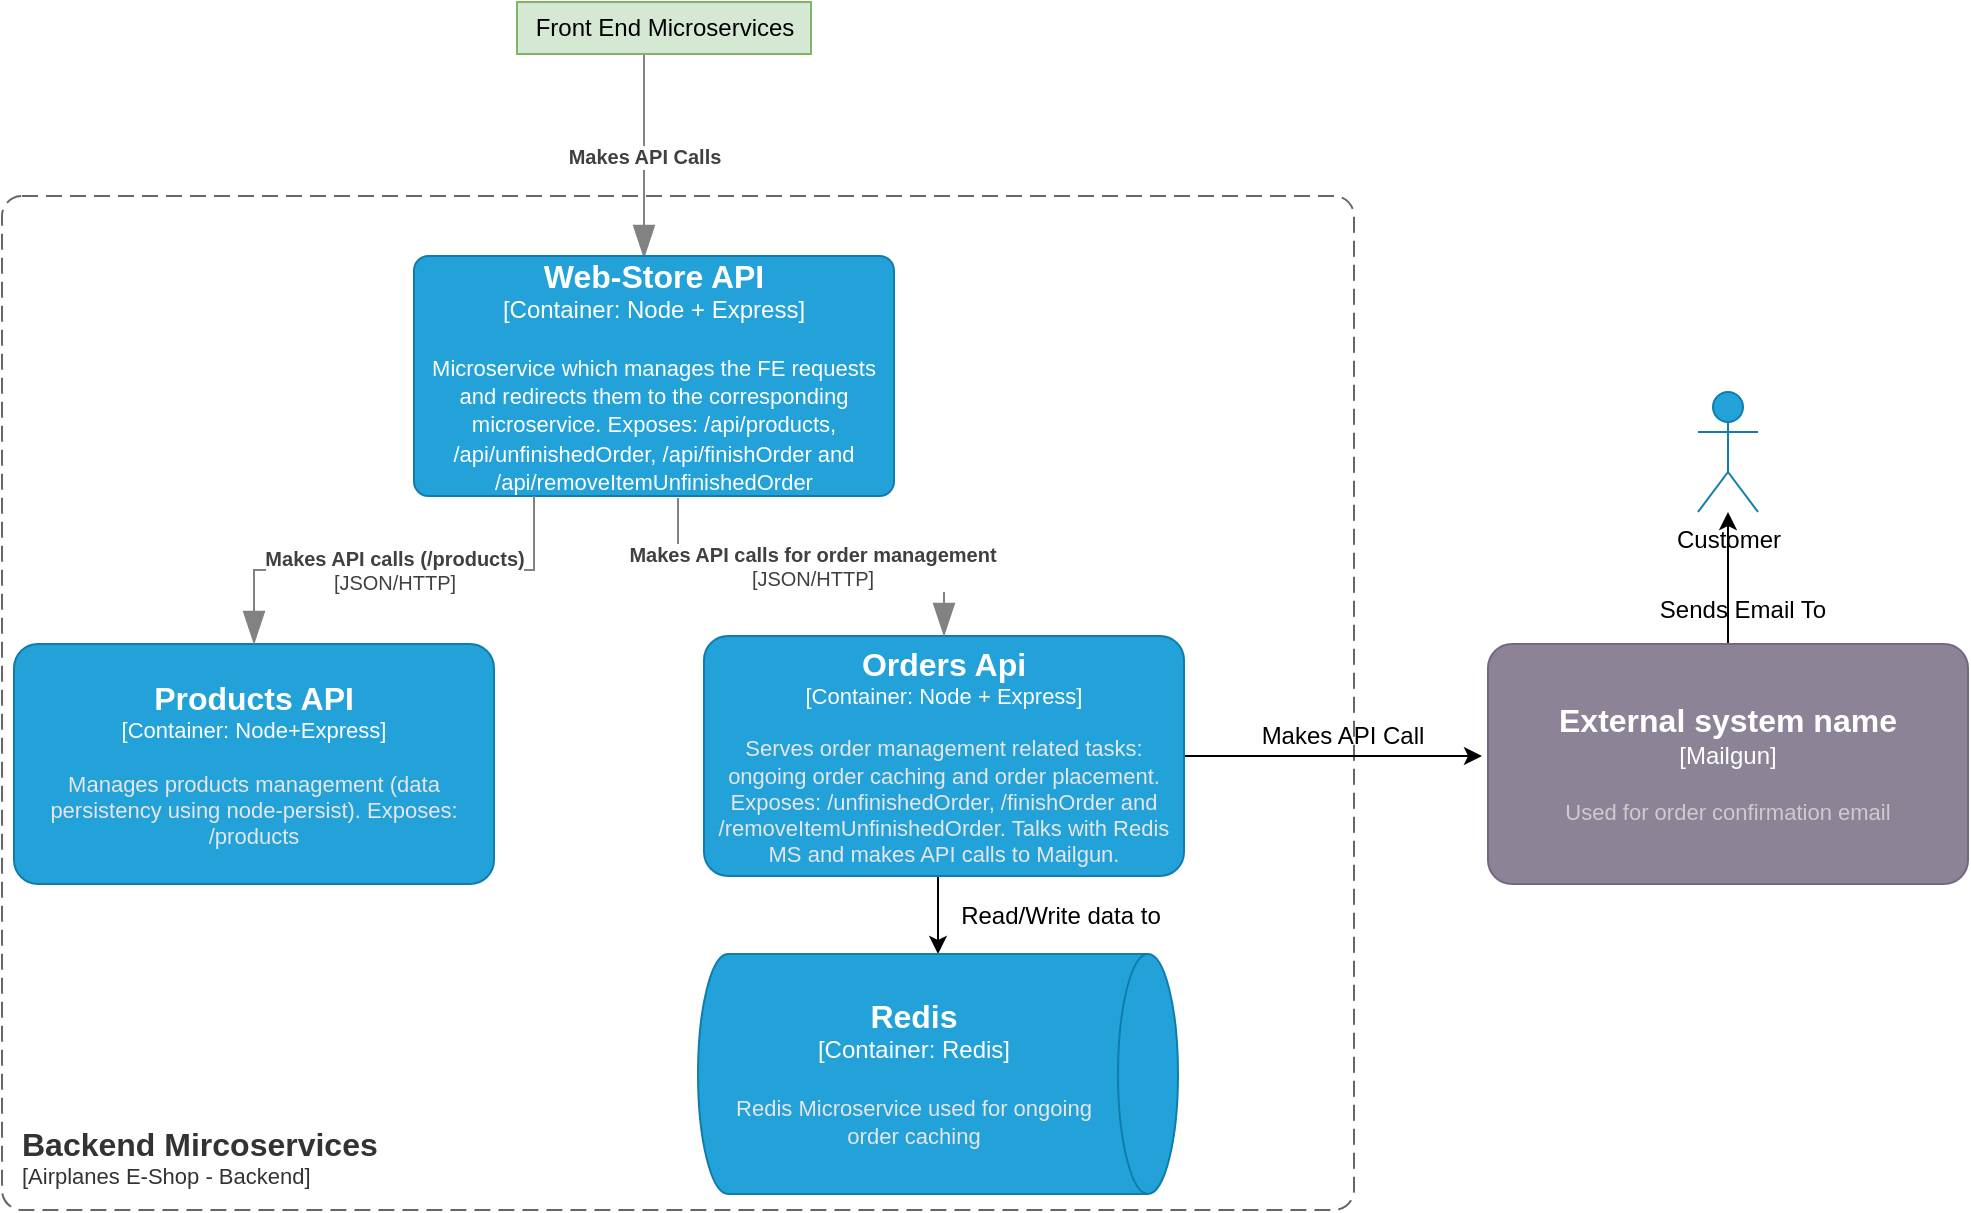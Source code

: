 <mxfile version="20.8.18" type="device"><diagram name="Page-1" id="XqO03qJUD5AJ7aH6aAOU"><mxGraphModel dx="1304" dy="724" grid="0" gridSize="10" guides="1" tooltips="1" connect="1" arrows="1" fold="1" page="0" pageScale="1" pageWidth="1100" pageHeight="850" math="0" shadow="0"><root><mxCell id="0"/><mxCell id="1" parent="0"/><object placeholders="1" c4Name="Backend Mircoservices" c4Type="ContainerScopeBoundary" c4Application="Airplanes E-Shop - Backend" label="&lt;font style=&quot;font-size: 16px&quot;&gt;&lt;b&gt;&lt;div style=&quot;text-align: left&quot;&gt;%c4Name%&lt;/div&gt;&lt;/b&gt;&lt;/font&gt;&lt;div style=&quot;text-align: left&quot;&gt;[%c4Application%]&lt;/div&gt;" id="ca1ssNCnEsyJC2mT55Ee-1"><mxCell style="rounded=1;fontSize=11;whiteSpace=wrap;html=1;dashed=1;arcSize=20;fillColor=none;strokeColor=#666666;fontColor=#333333;labelBackgroundColor=none;align=left;verticalAlign=bottom;labelBorderColor=none;spacingTop=0;spacing=10;dashPattern=8 4;metaEdit=1;rotatable=0;perimeter=rectanglePerimeter;noLabel=0;labelPadding=0;allowArrows=0;connectable=0;expand=0;recursiveResize=0;editable=1;pointerEvents=0;absoluteArcSize=1;points=[[0.25,0,0],[0.5,0,0],[0.75,0,0],[1,0.25,0],[1,0.5,0],[1,0.75,0],[0.75,1,0],[0.5,1,0],[0.25,1,0],[0,0.75,0],[0,0.5,0],[0,0.25,0]];" vertex="1" parent="1"><mxGeometry x="165" y="178" width="676" height="507" as="geometry"/></mxCell></object><object placeholders="1" c4Type="Relationship" c4Description="Makes API Calls" label="&lt;div style=&quot;text-align: left&quot;&gt;&lt;div style=&quot;text-align: center&quot;&gt;&lt;b&gt;%c4Description%&lt;/b&gt;&lt;/div&gt;" id="ca1ssNCnEsyJC2mT55Ee-4"><mxCell style="endArrow=blockThin;html=1;fontSize=10;fontColor=#404040;strokeWidth=1;endFill=1;strokeColor=#828282;elbow=vertical;metaEdit=1;endSize=14;startSize=14;jumpStyle=arc;jumpSize=16;rounded=0;edgeStyle=orthogonalEdgeStyle;startArrow=none;" edge="1" parent="1" source="ca1ssNCnEsyJC2mT55Ee-7"><mxGeometry width="240" relative="1" as="geometry"><mxPoint x="498" y="102" as="sourcePoint"/><mxPoint x="486" y="209" as="targetPoint"/><Array as="points"><mxPoint x="486" y="130"/><mxPoint x="486" y="130"/></Array></mxGeometry></mxCell></object><object placeholders="1" c4Name="Web-Store API" c4Type="Container" c4Technology="Node + Express" c4Description="Microservice which manages the FE requests and redirects them to the corresponding microservice. Exposes: /api/products, /api/unfinishedOrder, /api/finishOrder and /api/removeItemUnfinishedOrder" label="&lt;font style=&quot;font-size: 16px&quot;&gt;&lt;b&gt;%c4Name%&lt;/b&gt;&lt;/font&gt;&lt;div&gt;[%c4Type%: %c4Technology%]&lt;/div&gt;&lt;br&gt;&lt;div&gt;&lt;font style=&quot;font-size: 11px&quot;&gt;%c4Description%&lt;/font&gt;&lt;/div&gt;" id="ca1ssNCnEsyJC2mT55Ee-6"><mxCell style="rounded=1;whiteSpace=wrap;html=1;labelBackgroundColor=none;fillColor=#23A2D9;fontColor=#ffffff;align=center;arcSize=6;strokeColor=#0E7DAD;metaEdit=1;resizable=0;points=[[0.25,0,0],[0.5,0,0],[0.75,0,0],[1,0.25,0],[1,0.5,0],[1,0.75,0],[0.75,1,0],[0.5,1,0],[0.25,1,0],[0,0.75,0],[0,0.5,0],[0,0.25,0]];" vertex="1" parent="1"><mxGeometry x="371" y="208" width="240" height="120" as="geometry"/></mxCell></object><mxCell id="ca1ssNCnEsyJC2mT55Ee-8" value="" style="endArrow=none;html=1;fontSize=10;fontColor=#404040;strokeWidth=1;endFill=1;strokeColor=#828282;elbow=vertical;metaEdit=1;endSize=14;startSize=14;jumpStyle=arc;jumpSize=16;rounded=0;edgeStyle=orthogonalEdgeStyle;" edge="1" parent="1" target="ca1ssNCnEsyJC2mT55Ee-7"><mxGeometry width="240" relative="1" as="geometry"><mxPoint x="498" y="102" as="sourcePoint"/><mxPoint x="486" y="209" as="targetPoint"/></mxGeometry></mxCell><mxCell id="ca1ssNCnEsyJC2mT55Ee-7" value="Front End Microservices" style="text;html=1;align=center;verticalAlign=middle;resizable=0;points=[];autosize=1;strokeColor=#82b366;fillColor=#d5e8d4;" vertex="1" parent="1"><mxGeometry x="422.5" y="81" width="147" height="26" as="geometry"/></mxCell><object placeholders="1" c4Name="Products API" c4Type="Container" c4Technology="Node+Express" c4Description="Manages products management (data persistency using node-persist). Exposes: /products" label="&lt;font style=&quot;font-size: 16px&quot;&gt;&lt;b&gt;%c4Name%&lt;/b&gt;&lt;/font&gt;&lt;div&gt;[%c4Type%: %c4Technology%]&lt;/div&gt;&lt;br&gt;&lt;div&gt;&lt;font style=&quot;font-size: 11px&quot;&gt;&lt;font color=&quot;#E6E6E6&quot;&gt;%c4Description%&lt;/font&gt;&lt;/div&gt;" id="ca1ssNCnEsyJC2mT55Ee-9"><mxCell style="rounded=1;whiteSpace=wrap;html=1;fontSize=11;labelBackgroundColor=none;fillColor=#23A2D9;fontColor=#ffffff;align=center;arcSize=10;strokeColor=#0E7DAD;metaEdit=1;resizable=0;points=[[0.25,0,0],[0.5,0,0],[0.75,0,0],[1,0.25,0],[1,0.5,0],[1,0.75,0],[0.75,1,0],[0.5,1,0],[0.25,1,0],[0,0.75,0],[0,0.5,0],[0,0.25,0]];" vertex="1" parent="1"><mxGeometry x="171" y="402" width="240" height="120" as="geometry"/></mxCell></object><object placeholders="1" c4Type="Relationship" c4Technology="JSON/HTTP" c4Description="Makes API calls (/products)" label="&lt;div style=&quot;text-align: left&quot;&gt;&lt;div style=&quot;text-align: center&quot;&gt;&lt;b&gt;%c4Description%&lt;/b&gt;&lt;/div&gt;&lt;div style=&quot;text-align: center&quot;&gt;[%c4Technology%]&lt;/div&gt;&lt;/div&gt;" id="ca1ssNCnEsyJC2mT55Ee-10"><mxCell style="endArrow=blockThin;html=1;fontSize=10;fontColor=#404040;strokeWidth=1;endFill=1;strokeColor=#828282;elbow=vertical;metaEdit=1;endSize=14;startSize=14;jumpStyle=arc;jumpSize=16;rounded=0;edgeStyle=orthogonalEdgeStyle;exitX=0.25;exitY=1;exitDx=0;exitDy=0;exitPerimeter=0;" edge="1" parent="1" source="ca1ssNCnEsyJC2mT55Ee-6" target="ca1ssNCnEsyJC2mT55Ee-9"><mxGeometry width="240" relative="1" as="geometry"><mxPoint x="417" y="425" as="sourcePoint"/><mxPoint x="657" y="425" as="targetPoint"/></mxGeometry></mxCell></object><mxCell id="ca1ssNCnEsyJC2mT55Ee-16" style="edgeStyle=orthogonalEdgeStyle;rounded=0;orthogonalLoop=1;jettySize=auto;html=1;exitX=1;exitY=0.5;exitDx=0;exitDy=0;exitPerimeter=0;" edge="1" parent="1" source="ca1ssNCnEsyJC2mT55Ee-11"><mxGeometry relative="1" as="geometry"><mxPoint x="905" y="458" as="targetPoint"/></mxGeometry></mxCell><mxCell id="ca1ssNCnEsyJC2mT55Ee-25" style="edgeStyle=orthogonalEdgeStyle;rounded=0;orthogonalLoop=1;jettySize=auto;html=1;exitX=0.5;exitY=1;exitDx=0;exitDy=0;exitPerimeter=0;" edge="1" parent="1" source="ca1ssNCnEsyJC2mT55Ee-11" target="ca1ssNCnEsyJC2mT55Ee-24"><mxGeometry relative="1" as="geometry"><Array as="points"><mxPoint x="633" y="518"/></Array></mxGeometry></mxCell><object placeholders="1" c4Name="Orders Api" c4Type="Container" c4Technology="Node + Express" c4Description="Serves order management related tasks: ongoing order caching and order placement. Exposes: /unfinishedOrder, /finishOrder and /removeItemUnfinishedOrder. Talks with Redis MS and makes API calls to Mailgun." label="&lt;font style=&quot;font-size: 16px&quot;&gt;&lt;b&gt;%c4Name%&lt;/b&gt;&lt;/font&gt;&lt;div&gt;[%c4Type%: %c4Technology%]&lt;/div&gt;&lt;br&gt;&lt;div&gt;&lt;font style=&quot;font-size: 11px&quot;&gt;&lt;font color=&quot;#E6E6E6&quot;&gt;%c4Description%&lt;/font&gt;&lt;/div&gt;" id="ca1ssNCnEsyJC2mT55Ee-11"><mxCell style="rounded=1;whiteSpace=wrap;html=1;fontSize=11;labelBackgroundColor=none;fillColor=#23A2D9;fontColor=#ffffff;align=center;arcSize=10;strokeColor=#0E7DAD;metaEdit=1;resizable=0;points=[[0.25,0,0],[0.5,0,0],[0.75,0,0],[1,0.25,0],[1,0.5,0],[1,0.75,0],[0.75,1,0],[0.5,1,0],[0.25,1,0],[0,0.75,0],[0,0.5,0],[0,0.25,0]];" vertex="1" parent="1"><mxGeometry x="516" y="398" width="240" height="120" as="geometry"/></mxCell></object><object placeholders="1" c4Type="Relationship" c4Technology="JSON/HTTP" c4Description="Makes API calls for order management" label="&lt;div style=&quot;text-align: left&quot;&gt;&lt;div style=&quot;text-align: center&quot;&gt;&lt;b&gt;%c4Description%&lt;/b&gt;&lt;/div&gt;&lt;div style=&quot;text-align: center&quot;&gt;[%c4Technology%]&lt;/div&gt;&lt;/div&gt;" id="ca1ssNCnEsyJC2mT55Ee-13"><mxCell style="endArrow=blockThin;html=1;fontSize=10;fontColor=#404040;strokeWidth=1;endFill=1;strokeColor=#828282;elbow=vertical;metaEdit=1;endSize=14;startSize=14;jumpStyle=arc;jumpSize=16;rounded=0;edgeStyle=orthogonalEdgeStyle;exitX=0.55;exitY=1.008;exitDx=0;exitDy=0;exitPerimeter=0;" edge="1" parent="1" source="ca1ssNCnEsyJC2mT55Ee-6" target="ca1ssNCnEsyJC2mT55Ee-11"><mxGeometry width="240" relative="1" as="geometry"><mxPoint x="506" y="355" as="sourcePoint"/><mxPoint x="744" y="355" as="targetPoint"/></mxGeometry></mxCell></object><mxCell id="ca1ssNCnEsyJC2mT55Ee-22" style="edgeStyle=orthogonalEdgeStyle;rounded=0;orthogonalLoop=1;jettySize=auto;html=1;exitX=0.5;exitY=0;exitDx=0;exitDy=0;exitPerimeter=0;" edge="1" parent="1" source="ca1ssNCnEsyJC2mT55Ee-14" target="ca1ssNCnEsyJC2mT55Ee-19"><mxGeometry relative="1" as="geometry"/></mxCell><object placeholders="1" c4Name="External system name" c4Type="Mailgun" c4Description="Used for order confirmation email" label="&lt;font style=&quot;font-size: 16px&quot;&gt;&lt;b&gt;%c4Name%&lt;/b&gt;&lt;/font&gt;&lt;div&gt;[%c4Type%]&lt;/div&gt;&lt;br&gt;&lt;div&gt;&lt;font style=&quot;font-size: 11px&quot;&gt;&lt;font color=&quot;#cccccc&quot;&gt;%c4Description%&lt;/font&gt;&lt;/div&gt;" id="ca1ssNCnEsyJC2mT55Ee-14"><mxCell style="rounded=1;whiteSpace=wrap;html=1;labelBackgroundColor=none;fillColor=#8C8496;fontColor=#ffffff;align=center;arcSize=10;strokeColor=#736782;metaEdit=1;resizable=0;points=[[0.25,0,0],[0.5,0,0],[0.75,0,0],[1,0.25,0],[1,0.5,0],[1,0.75,0],[0.75,1,0],[0.5,1,0],[0.25,1,0],[0,0.75,0],[0,0.5,0],[0,0.25,0]];" vertex="1" parent="1"><mxGeometry x="908" y="402" width="240" height="120" as="geometry"/></mxCell></object><mxCell id="ca1ssNCnEsyJC2mT55Ee-18" value="Makes API Call" style="text;html=1;align=center;verticalAlign=middle;resizable=0;points=[];autosize=1;strokeColor=none;fillColor=none;" vertex="1" parent="1"><mxGeometry x="785" y="435" width="99" height="26" as="geometry"/></mxCell><mxCell id="ca1ssNCnEsyJC2mT55Ee-19" value="Customer" style="shape=umlActor;verticalLabelPosition=bottom;verticalAlign=top;html=1;outlineConnect=0;strokeColor=#0E7DAD;fillColor=#23A2D9;" vertex="1" parent="1"><mxGeometry x="1013" y="276" width="30" height="60" as="geometry"/></mxCell><mxCell id="ca1ssNCnEsyJC2mT55Ee-23" value="Sends Email To" style="text;html=1;align=center;verticalAlign=middle;resizable=0;points=[];autosize=1;strokeColor=none;fillColor=none;" vertex="1" parent="1"><mxGeometry x="984" y="372" width="101" height="26" as="geometry"/></mxCell><object placeholders="1" c4Type="Redis" c4Container="Container" c4Technology="Redis" c4Description="Redis Microservice used for ongoing order caching" label="&lt;font style=&quot;font-size: 16px&quot;&gt;&lt;b&gt;%c4Type%&lt;/b&gt;&lt;/font&gt;&lt;div&gt;[%c4Container%:&amp;nbsp;%c4Technology%]&lt;/div&gt;&lt;br&gt;&lt;div&gt;&lt;font style=&quot;font-size: 11px&quot;&gt;&lt;font color=&quot;#E6E6E6&quot;&gt;%c4Description%&lt;/font&gt;&lt;/div&gt;" id="ca1ssNCnEsyJC2mT55Ee-24"><mxCell style="shape=cylinder3;size=15;direction=south;whiteSpace=wrap;html=1;boundedLbl=1;rounded=0;labelBackgroundColor=none;fillColor=#23A2D9;fontSize=12;fontColor=#ffffff;align=center;strokeColor=#0E7DAD;metaEdit=1;points=[[0.5,0,0],[1,0.25,0],[1,0.5,0],[1,0.75,0],[0.5,1,0],[0,0.75,0],[0,0.5,0],[0,0.25,0]];resizable=0;" vertex="1" parent="1"><mxGeometry x="513" y="557" width="240" height="120" as="geometry"/></mxCell></object><mxCell id="ca1ssNCnEsyJC2mT55Ee-26" value="Read/Write data to" style="text;html=1;align=center;verticalAlign=middle;resizable=0;points=[];autosize=1;strokeColor=none;fillColor=none;" vertex="1" parent="1"><mxGeometry x="635" y="525" width="118" height="26" as="geometry"/></mxCell></root></mxGraphModel></diagram></mxfile>